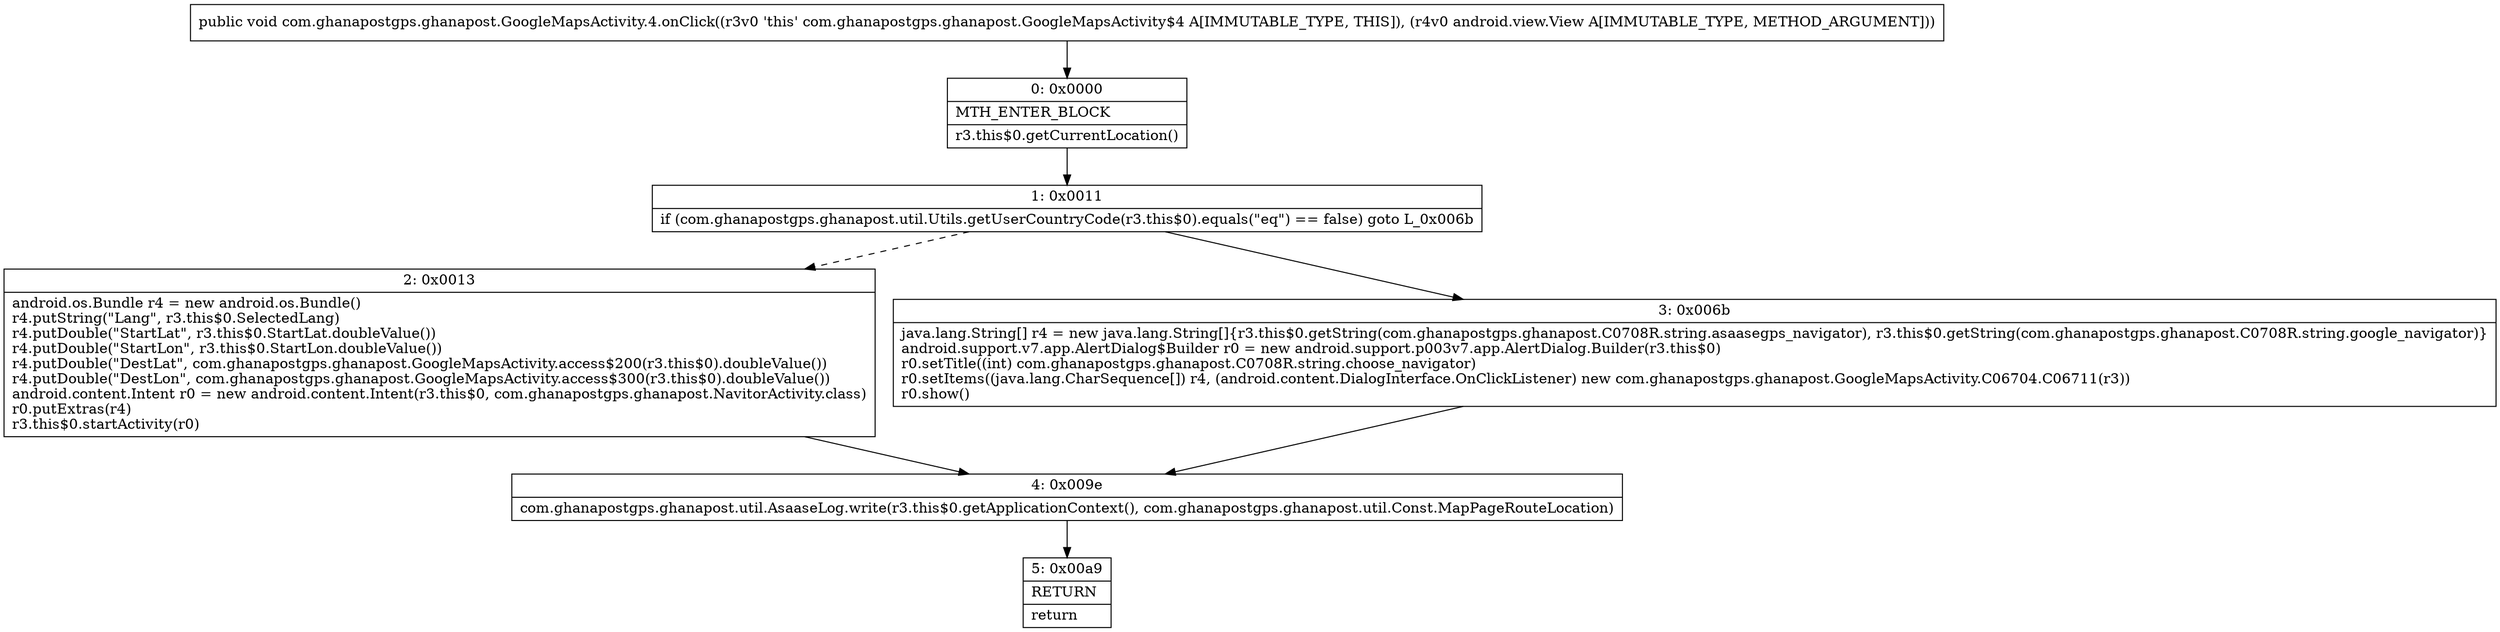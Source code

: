 digraph "CFG forcom.ghanapostgps.ghanapost.GoogleMapsActivity.4.onClick(Landroid\/view\/View;)V" {
Node_0 [shape=record,label="{0\:\ 0x0000|MTH_ENTER_BLOCK\l|r3.this$0.getCurrentLocation()\l}"];
Node_1 [shape=record,label="{1\:\ 0x0011|if (com.ghanapostgps.ghanapost.util.Utils.getUserCountryCode(r3.this$0).equals(\"eq\") == false) goto L_0x006b\l}"];
Node_2 [shape=record,label="{2\:\ 0x0013|android.os.Bundle r4 = new android.os.Bundle()\lr4.putString(\"Lang\", r3.this$0.SelectedLang)\lr4.putDouble(\"StartLat\", r3.this$0.StartLat.doubleValue())\lr4.putDouble(\"StartLon\", r3.this$0.StartLon.doubleValue())\lr4.putDouble(\"DestLat\", com.ghanapostgps.ghanapost.GoogleMapsActivity.access$200(r3.this$0).doubleValue())\lr4.putDouble(\"DestLon\", com.ghanapostgps.ghanapost.GoogleMapsActivity.access$300(r3.this$0).doubleValue())\landroid.content.Intent r0 = new android.content.Intent(r3.this$0, com.ghanapostgps.ghanapost.NavitorActivity.class)\lr0.putExtras(r4)\lr3.this$0.startActivity(r0)\l}"];
Node_3 [shape=record,label="{3\:\ 0x006b|java.lang.String[] r4 = new java.lang.String[]\{r3.this$0.getString(com.ghanapostgps.ghanapost.C0708R.string.asaasegps_navigator), r3.this$0.getString(com.ghanapostgps.ghanapost.C0708R.string.google_navigator)\}\landroid.support.v7.app.AlertDialog$Builder r0 = new android.support.p003v7.app.AlertDialog.Builder(r3.this$0)\lr0.setTitle((int) com.ghanapostgps.ghanapost.C0708R.string.choose_navigator)\lr0.setItems((java.lang.CharSequence[]) r4, (android.content.DialogInterface.OnClickListener) new com.ghanapostgps.ghanapost.GoogleMapsActivity.C06704.C06711(r3))\lr0.show()\l}"];
Node_4 [shape=record,label="{4\:\ 0x009e|com.ghanapostgps.ghanapost.util.AsaaseLog.write(r3.this$0.getApplicationContext(), com.ghanapostgps.ghanapost.util.Const.MapPageRouteLocation)\l}"];
Node_5 [shape=record,label="{5\:\ 0x00a9|RETURN\l|return\l}"];
MethodNode[shape=record,label="{public void com.ghanapostgps.ghanapost.GoogleMapsActivity.4.onClick((r3v0 'this' com.ghanapostgps.ghanapost.GoogleMapsActivity$4 A[IMMUTABLE_TYPE, THIS]), (r4v0 android.view.View A[IMMUTABLE_TYPE, METHOD_ARGUMENT])) }"];
MethodNode -> Node_0;
Node_0 -> Node_1;
Node_1 -> Node_2[style=dashed];
Node_1 -> Node_3;
Node_2 -> Node_4;
Node_3 -> Node_4;
Node_4 -> Node_5;
}

